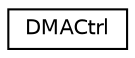 digraph "Graphical Class Hierarchy"
{
 // LATEX_PDF_SIZE
  edge [fontname="Helvetica",fontsize="10",labelfontname="Helvetica",labelfontsize="10"];
  node [fontname="Helvetica",fontsize="10",shape=record];
  rankdir="LR";
  Node0 [label="DMACtrl",height=0.2,width=0.4,color="black", fillcolor="white", style="filled",URL="$classDMACtrl.html",tooltip=" "];
}
